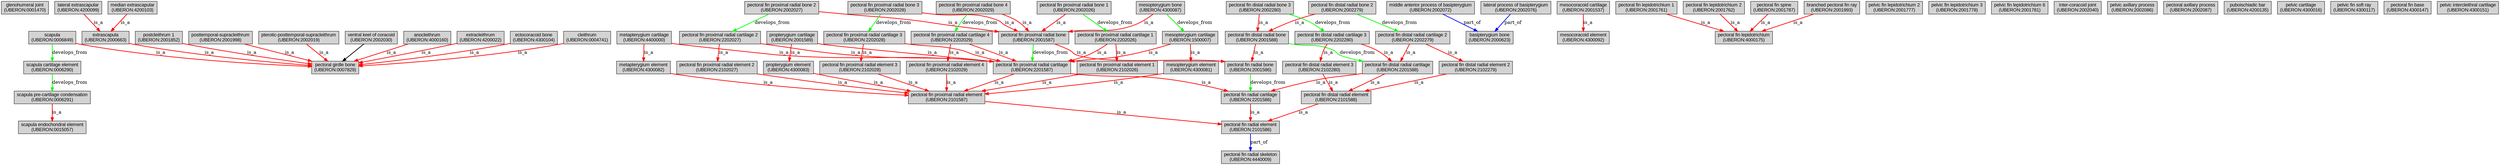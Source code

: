 digraph "token0" {
graph [ranksep=0.25, fontname=Arial,  nodesep=0.25, ranksep=0.5];
node [fontname=Arial, style=filled, height=0, width=0, shape=box];
edge [style="setlinewidth(2)"];
"UBERON:0001470" [label="glenohumeral joint
(UBERON:0001470)"]
"UBERON:0004741" [label="cleithrum
(UBERON:0004741)"]
"UBERON:0006290" [label="scapula cartilage element
(UBERON:0006290)"]
"UBERON:0006849" -> "UBERON:0006290"   [color="#00ff00",label="develops_from"] 
"UBERON:0006291" [label="scapula pre-cartilage condensation
(UBERON:0006291)"]
"UBERON:0006290" -> "UBERON:0006291"   [color="#00ff00",label="develops_from"] 
"UBERON:0006849" [label="scapula
(UBERON:0006849)"]
"UBERON:0007829" [label="pectoral girdle bone
(UBERON:0007829)"]
"UBERON:0004741" -> "UBERON:0007829"   [color="#ff0000",label="is_a"] 
"UBERON:0006849" -> "UBERON:0007829"   [color="#ff0000",label="is_a"] 
"UBERON:2000663" -> "UBERON:0007829"   [color="#ff0000",label="is_a"] 
"UBERON:2001852" -> "UBERON:0007829"   [color="#ff0000",label="is_a"] 
"UBERON:2001998" -> "UBERON:0007829"   [color="#ff0000",label="is_a"] 
"UBERON:2002019" -> "UBERON:0007829"   [color="#ff0000",label="is_a"] 
"UBERON:2002030" -> "UBERON:0007829"   [color="#000000"] 
"UBERON:4000160" -> "UBERON:0007829"   [color="#ff0000",label="is_a"] 
"UBERON:4200022" -> "UBERON:0007829"   [color="#ff0000",label="is_a"] 
"UBERON:4300104" -> "UBERON:0007829"   [color="#ff0000",label="is_a"] 
"UBERON:0015057" [label="scapula endochondral element
(UBERON:0015057)"]
"UBERON:0006291" -> "UBERON:0015057"   [color="#ff0000",label="is_a"] 
"UBERON:1500007" [label="mesopterygium cartilage
(UBERON:1500007)"]
"UBERON:4300087" -> "UBERON:1500007"   [color="#00ff00",label="develops_from"] 
"UBERON:2000623" [label="basipterygium bone
(UBERON:2000623)"]
"UBERON:2002072" -> "UBERON:2000623"   [color="#0000ff",label="part_of"] 
"UBERON:2002076" -> "UBERON:2000623"   [color="#0000ff",label="part_of"] 
"UBERON:2000663" [label="extrascapula
(UBERON:2000663)"]
"UBERON:4200099" -> "UBERON:2000663"   [color="#ff0000",label="is_a"] 
"UBERON:4200103" -> "UBERON:2000663"   [color="#ff0000",label="is_a"] 
"UBERON:2001537" [label="mesocoracoid cartilage
(UBERON:2001537)"]
"UBERON:2001586" [label="pectoral fin radial bone
(UBERON:2001586)"]
"UBERON:2001587" -> "UBERON:2001586"   [color="#ff0000",label="is_a"] 
"UBERON:2001588" -> "UBERON:2001586"   [color="#ff0000",label="is_a"] 
"UBERON:2001587" [label="pectoral fin proximal radial bone
(UBERON:2001587)"]
"UBERON:2002026" -> "UBERON:2001587"   [color="#ff0000",label="is_a"] 
"UBERON:2002027" -> "UBERON:2001587"   [color="#ff0000",label="is_a"] 
"UBERON:2002028" -> "UBERON:2001587"   [color="#ff0000",label="is_a"] 
"UBERON:2002029" -> "UBERON:2001587"   [color="#ff0000",label="is_a"] 
"UBERON:4300087" -> "UBERON:2001587"   [color="#ff0000",label="is_a"] 
"UBERON:2001588" [label="pectoral fin distal radial bone
(UBERON:2001588)"]
"UBERON:2002279" -> "UBERON:2001588"   [color="#ff0000",label="is_a"] 
"UBERON:2002280" -> "UBERON:2001588"   [color="#ff0000",label="is_a"] 
"UBERON:2001589" [label="propterygium cartilage
(UBERON:2001589)"]
"UBERON:2001761" [label="pectoral fin lepidotrichium 1
(UBERON:2001761)"]
"UBERON:2001762" [label="pectoral fin lepidotrichium 2
(UBERON:2001762)"]
"UBERON:2001777" [label="pelvic fin lepidotrichium 2
(UBERON:2001777)"]
"UBERON:2001778" [label="pelvic fin lepidotrichium 3
(UBERON:2001778)"]
"UBERON:2001781" [label="pelvic fin lepidotrichium 6
(UBERON:2001781)"]
"UBERON:2001787" [label="pectoral fin spine
(UBERON:2001787)"]
"UBERON:2001852" [label="postcleithrum 1
(UBERON:2001852)"]
"UBERON:2001993" [label="branched pectoral fin ray
(UBERON:2001993)"]
"UBERON:2001998" [label="posttemporal-supracleithrum
(UBERON:2001998)"]
"UBERON:2002019" [label="pterotic-posttemporal-supracleithrum
(UBERON:2002019)"]
"UBERON:2002026" [label="pectoral fin proximal radial bone 1
(UBERON:2002026)"]
"UBERON:2002027" [label="pectoral fin proximal radial bone 2
(UBERON:2002027)"]
"UBERON:2002028" [label="pectoral fin proximal radial bone 3
(UBERON:2002028)"]
"UBERON:2002029" [label="pectoral fin proximal radial bone 4
(UBERON:2002029)"]
"UBERON:2002030" [label="ventral keel of coracoid
(UBERON:2002030)"]
"UBERON:2002040" [label="inter-coracoid joint
(UBERON:2002040)"]
"UBERON:2002072" [label="middle anterior process of basipterygium
(UBERON:2002072)"]
"UBERON:2002076" [label="lateral process of basipterygium
(UBERON:2002076)"]
"UBERON:2002086" [label="pelvic axillary process
(UBERON:2002086)"]
"UBERON:2002087" [label="pectoral axillary process
(UBERON:2002087)"]
"UBERON:2002279" [label="pectoral fin distal radial bone 2
(UBERON:2002279)"]
"UBERON:2002280" [label="pectoral fin distal radial bone 3
(UBERON:2002280)"]
"UBERON:2101586" [label="pectoral fin radial element
(UBERON:2101586)"]
"UBERON:2101587" -> "UBERON:2101586"   [color="#ff0000",label="is_a"] 
"UBERON:2101588" -> "UBERON:2101586"   [color="#ff0000",label="is_a"] 
"UBERON:2201586" -> "UBERON:2101586"   [color="#ff0000",label="is_a"] 
"UBERON:2101587" [label="pectoral fin proximal radial element
(UBERON:2101587)"]
"UBERON:2102026" -> "UBERON:2101587"   [color="#ff0000",label="is_a"] 
"UBERON:2102027" -> "UBERON:2101587"   [color="#ff0000",label="is_a"] 
"UBERON:2102028" -> "UBERON:2101587"   [color="#ff0000",label="is_a"] 
"UBERON:2102029" -> "UBERON:2101587"   [color="#ff0000",label="is_a"] 
"UBERON:2201587" -> "UBERON:2101587"   [color="#ff0000",label="is_a"] 
"UBERON:4300081" -> "UBERON:2101587"   [color="#ff0000",label="is_a"] 
"UBERON:4300082" -> "UBERON:2101587"   [color="#ff0000",label="is_a"] 
"UBERON:4300083" -> "UBERON:2101587"   [color="#ff0000",label="is_a"] 
"UBERON:2101588" [label="pectoral fin distal radial element
(UBERON:2101588)"]
"UBERON:2102279" -> "UBERON:2101588"   [color="#ff0000",label="is_a"] 
"UBERON:2102280" -> "UBERON:2101588"   [color="#ff0000",label="is_a"] 
"UBERON:2201588" -> "UBERON:2101588"   [color="#ff0000",label="is_a"] 
"UBERON:2102026" [label="pectoral fin proximal radial element 1
(UBERON:2102026)"]
"UBERON:2202026" -> "UBERON:2102026"   [color="#ff0000",label="is_a"] 
"UBERON:2102027" [label="pectoral fin proximal radial element 2
(UBERON:2102027)"]
"UBERON:2202027" -> "UBERON:2102027"   [color="#ff0000",label="is_a"] 
"UBERON:2102028" [label="pectoral fin proximal radial element 3
(UBERON:2102028)"]
"UBERON:2202028" -> "UBERON:2102028"   [color="#ff0000",label="is_a"] 
"UBERON:2102029" [label="pectoral fin proximal radial element 4
(UBERON:2102029)"]
"UBERON:2202029" -> "UBERON:2102029"   [color="#ff0000",label="is_a"] 
"UBERON:2102279" [label="pectoral fin distal radial element 2
(UBERON:2102279)"]
"UBERON:2202279" -> "UBERON:2102279"   [color="#ff0000",label="is_a"] 
"UBERON:2102280" [label="pectoral fin distal radial element 3
(UBERON:2102280)"]
"UBERON:2202280" -> "UBERON:2102280"   [color="#ff0000",label="is_a"] 
"UBERON:2201586" [label="pectoral fin radial cartilage
(UBERON:2201586)"]
"UBERON:2001586" -> "UBERON:2201586"   [color="#00ff00",label="develops_from"] 
"UBERON:2201587" -> "UBERON:2201586"   [color="#ff0000",label="is_a"] 
"UBERON:2201588" -> "UBERON:2201586"   [color="#ff0000",label="is_a"] 
"UBERON:2201587" [label="pectoral fin proximal radial cartilage
(UBERON:2201587)"]
"UBERON:1500007" -> "UBERON:2201587"   [color="#ff0000",label="is_a"] 
"UBERON:2001587" -> "UBERON:2201587"   [color="#00ff00",label="develops_from"] 
"UBERON:2001589" -> "UBERON:2201587"   [color="#ff0000",label="is_a"] 
"UBERON:2202026" -> "UBERON:2201587"   [color="#ff0000",label="is_a"] 
"UBERON:2202027" -> "UBERON:2201587"   [color="#ff0000",label="is_a"] 
"UBERON:2202028" -> "UBERON:2201587"   [color="#ff0000",label="is_a"] 
"UBERON:2202029" -> "UBERON:2201587"   [color="#ff0000",label="is_a"] 
"UBERON:4400000" -> "UBERON:2201587"   [color="#ff0000",label="is_a"] 
"UBERON:2201588" [label="pectoral fin distal radial cartilage
(UBERON:2201588)"]
"UBERON:2001588" -> "UBERON:2201588"   [color="#00ff00",label="develops_from"] 
"UBERON:2202279" -> "UBERON:2201588"   [color="#ff0000",label="is_a"] 
"UBERON:2202280" -> "UBERON:2201588"   [color="#ff0000",label="is_a"] 
"UBERON:2202026" [label="pectoral fin proximal radial cartilage 1
(UBERON:2202026)"]
"UBERON:2002026" -> "UBERON:2202026"   [color="#00ff00",label="develops_from"] 
"UBERON:2202027" [label="pectoral fin proximal radial cartilage 2
(UBERON:2202027)"]
"UBERON:2002027" -> "UBERON:2202027"   [color="#00ff00",label="develops_from"] 
"UBERON:2202028" [label="pectoral fin proximal radial cartilage 3
(UBERON:2202028)"]
"UBERON:2002028" -> "UBERON:2202028"   [color="#00ff00",label="develops_from"] 
"UBERON:2202029" [label="pectoral fin proximal radial cartilage 4
(UBERON:2202029)"]
"UBERON:2002029" -> "UBERON:2202029"   [color="#00ff00",label="develops_from"] 
"UBERON:2202279" [label="pectoral fin distal radial cartilage 2
(UBERON:2202279)"]
"UBERON:2002279" -> "UBERON:2202279"   [color="#00ff00",label="develops_from"] 
"UBERON:2202280" [label="pectoral fin distal radial cartilage 3
(UBERON:2202280)"]
"UBERON:2002280" -> "UBERON:2202280"   [color="#00ff00",label="develops_from"] 
"UBERON:4000160" [label="anocleithrum
(UBERON:4000160)"]
"UBERON:4000175" [label="pectoral fin lepidotrichium
(UBERON:4000175)"]
"UBERON:2001761" -> "UBERON:4000175"   [color="#ff0000",label="is_a"] 
"UBERON:2001762" -> "UBERON:4000175"   [color="#ff0000",label="is_a"] 
"UBERON:2001787" -> "UBERON:4000175"   [color="#ff0000",label="is_a"] 
"UBERON:2001993" -> "UBERON:4000175"   [color="#ff0000",label="is_a"] 
"UBERON:4200022" [label="extracleithrum
(UBERON:4200022)"]
"UBERON:4200099" [label="lateral extrascapular
(UBERON:4200099)"]
"UBERON:4200103" [label="median extrascapular
(UBERON:4200103)"]
"UBERON:4200135" [label="puboischiadic bar
(UBERON:4200135)"]
"UBERON:4300016" [label="pelvic cartilage
(UBERON:4300016)"]
"UBERON:4300081" [label="mesopterygium element
(UBERON:4300081)"]
"UBERON:1500007" -> "UBERON:4300081"   [color="#ff0000",label="is_a"] 
"UBERON:4300082" [label="metapterygium element
(UBERON:4300082)"]
"UBERON:4400000" -> "UBERON:4300082"   [color="#ff0000",label="is_a"] 
"UBERON:4300083" [label="propterygium element
(UBERON:4300083)"]
"UBERON:2001589" -> "UBERON:4300083"   [color="#ff0000",label="is_a"] 
"UBERON:4300087" [label="mesopterygium bone
(UBERON:4300087)"]
"UBERON:4300092" [label="mesocoracoid element
(UBERON:4300092)"]
"UBERON:2001537" -> "UBERON:4300092"   [color="#ff0000",label="is_a"] 
"UBERON:4300104" [label="ectocoracoid bone
(UBERON:4300104)"]
"UBERON:4300117" [label="pelvic fin soft ray
(UBERON:4300117)"]
"UBERON:4300147" [label="pectoral fin base
(UBERON:4300147)"]
"UBERON:4300151" [label="pelvic intercleithral cartilage
(UBERON:4300151)"]
"UBERON:4400000" [label="metapterygium cartilage
(UBERON:4400000)"]
"UBERON:4440009" [label="pectoral fin radial skeleton
(UBERON:4440009)"]
"UBERON:2101586" -> "UBERON:4440009"   [color="#0000ff",label="part_of"] 
}
